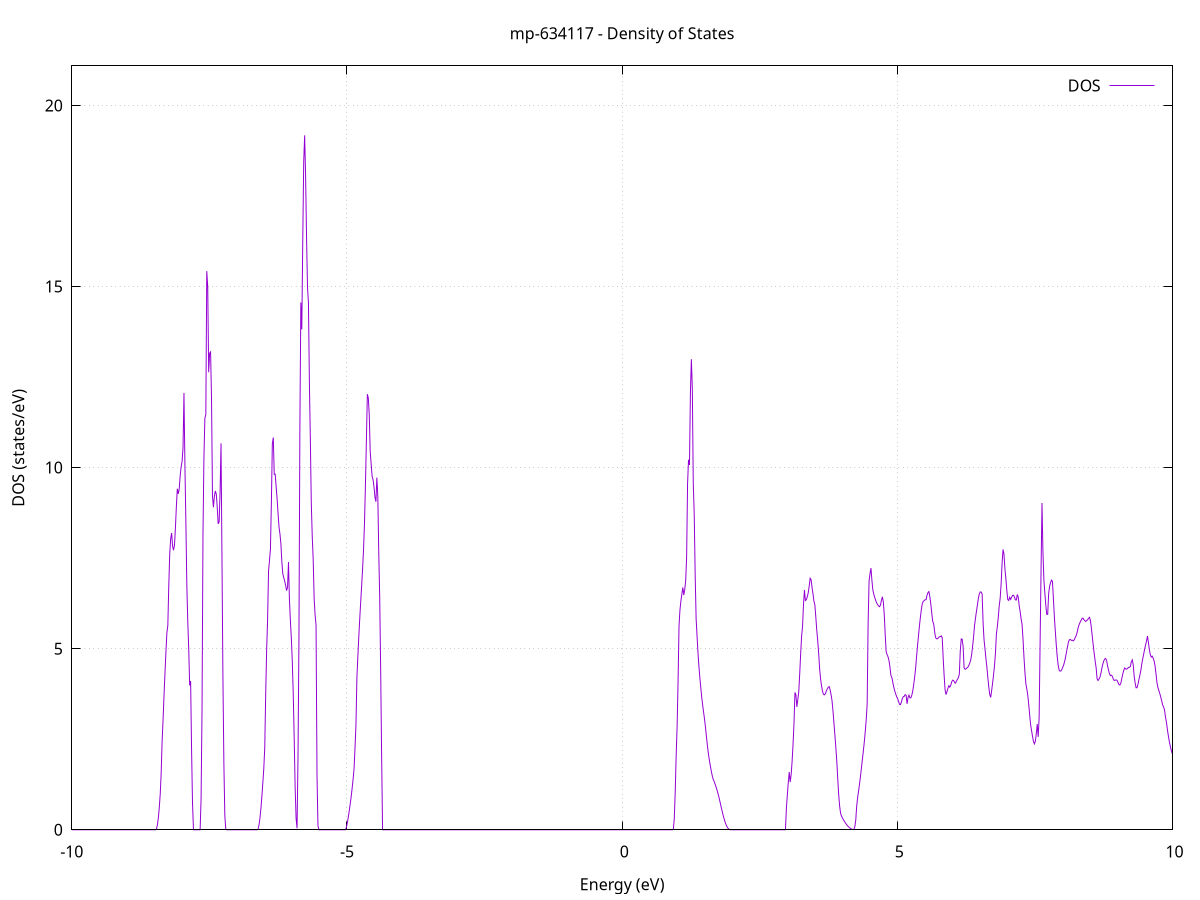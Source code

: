 set title 'mp-634117 - Density of States'
set xlabel 'Energy (eV)'
set ylabel 'DOS (states/eV)'
set grid
set xrange [-10:10]
set yrange [0:21.091]
set xzeroaxis lt -1
set terminal png size 800,600
set output 'mp-634117_dos_gnuplot.png'
plot '-' using 1:2 with lines title 'DOS'
-15.126700 0.000000
-15.109400 0.000000
-15.092100 0.000000
-15.074900 0.000000
-15.057600 0.000000
-15.040300 0.000000
-15.023100 0.000000
-15.005800 0.000000
-14.988500 0.000000
-14.971300 0.000000
-14.954000 0.000000
-14.936700 0.000000
-14.919500 0.000000
-14.902200 0.000000
-14.884900 0.000000
-14.867700 0.000000
-14.850400 0.000000
-14.833100 0.000000
-14.815900 0.000000
-14.798600 0.000000
-14.781300 0.000000
-14.764100 0.000000
-14.746800 0.000000
-14.729600 0.000000
-14.712300 0.000000
-14.695000 0.000000
-14.677800 0.000000
-14.660500 0.000000
-14.643200 0.000000
-14.626000 0.000000
-14.608700 0.000000
-14.591400 0.000000
-14.574200 0.000000
-14.556900 0.000000
-14.539600 0.000000
-14.522400 0.000000
-14.505100 0.000000
-14.487800 0.000000
-14.470600 0.000000
-14.453300 0.000000
-14.436000 0.000000
-14.418800 0.000000
-14.401500 0.000000
-14.384300 0.000000
-14.367000 0.000000
-14.349700 0.000000
-14.332500 0.000000
-14.315200 0.000000
-14.297900 0.000000
-14.280700 0.000000
-14.263400 0.000000
-14.246100 0.000000
-14.228900 0.000000
-14.211600 0.000000
-14.194300 0.000000
-14.177100 0.000000
-14.159800 0.000000
-14.142500 0.000000
-14.125300 0.000000
-14.108000 0.000000
-14.090700 0.000000
-14.073500 0.000000
-14.056200 0.000000
-14.039000 0.000000
-14.021700 0.000000
-14.004400 0.000000
-13.987200 0.000000
-13.969900 0.000000
-13.952600 0.000000
-13.935400 0.000000
-13.918100 0.000000
-13.900800 0.000000
-13.883600 0.000000
-13.866300 0.000000
-13.849000 0.000000
-13.831800 0.000000
-13.814500 0.000000
-13.797200 0.000000
-13.780000 0.000000
-13.762700 0.000000
-13.745400 0.000000
-13.728200 0.000000
-13.710900 0.000000
-13.693600 0.000000
-13.676400 0.000000
-13.659100 0.000000
-13.641900 0.000000
-13.624600 0.000000
-13.607300 0.000000
-13.590100 0.000000
-13.572800 0.000000
-13.555500 0.002300
-13.538300 0.334700
-13.521000 1.229500
-13.503700 2.636000
-13.486500 3.581700
-13.469200 4.041300
-13.451900 4.867600
-13.434700 5.937600
-13.417400 7.369400
-13.400100 9.612700
-13.382900 12.185100
-13.365600 14.340100
-13.348300 15.186400
-13.331100 16.667200
-13.313800 20.142000
-13.296600 24.409100
-13.279300 22.280700
-13.262000 21.155900
-13.244800 20.695400
-13.227500 13.787500
-13.210200 8.795200
-13.193000 1.595400
-13.175700 0.000000
-13.158400 0.000000
-13.141200 0.000000
-13.123900 0.000000
-13.106600 0.000000
-13.089400 0.000000
-13.072100 0.000000
-13.054800 0.000000
-13.037600 0.000000
-13.020300 0.000000
-13.003000 0.000000
-12.985800 0.000000
-12.968500 0.000000
-12.951300 0.000000
-12.934000 0.000000
-12.916700 0.000000
-12.899500 0.000000
-12.882200 0.000000
-12.864900 0.000000
-12.847700 0.000000
-12.830400 0.000000
-12.813100 0.000000
-12.795900 0.000000
-12.778600 0.000000
-12.761300 0.000000
-12.744100 0.000000
-12.726800 0.000000
-12.709500 0.000000
-12.692300 0.000000
-12.675000 0.000000
-12.657700 0.000000
-12.640500 0.000000
-12.623200 0.000000
-12.605900 0.000000
-12.588700 0.000000
-12.571400 0.000000
-12.554200 0.000000
-12.536900 0.000000
-12.519600 0.000000
-12.502400 0.000000
-12.485100 0.000000
-12.467800 0.000000
-12.450600 0.000000
-12.433300 0.000000
-12.416000 0.000000
-12.398800 0.000000
-12.381500 0.000000
-12.364200 0.000000
-12.347000 0.000000
-12.329700 0.000000
-12.312400 0.000000
-12.295200 0.000000
-12.277900 0.000000
-12.260600 0.000000
-12.243400 0.000000
-12.226100 0.000000
-12.208900 0.000000
-12.191600 0.000000
-12.174300 0.000000
-12.157100 0.000000
-12.139800 0.000000
-12.122500 0.000000
-12.105300 0.000000
-12.088000 0.000000
-12.070700 0.000000
-12.053500 0.000000
-12.036200 0.000000
-12.018900 0.000000
-12.001700 0.000000
-11.984400 0.000000
-11.967100 0.000000
-11.949900 0.000000
-11.932600 0.000000
-11.915300 0.000000
-11.898100 0.000000
-11.880800 0.000000
-11.863600 0.000000
-11.846300 0.000000
-11.829000 0.000000
-11.811800 0.000000
-11.794500 0.000000
-11.777200 0.000000
-11.760000 0.000000
-11.742700 0.000000
-11.725400 0.000000
-11.708200 0.000000
-11.690900 0.000000
-11.673600 0.000000
-11.656400 0.000000
-11.639100 0.000000
-11.621800 0.000000
-11.604600 0.000000
-11.587300 0.000000
-11.570000 0.000000
-11.552800 0.000000
-11.535500 0.000000
-11.518300 0.000000
-11.501000 0.000000
-11.483700 0.000000
-11.466500 0.000000
-11.449200 0.000000
-11.431900 0.000000
-11.414700 0.000000
-11.397400 0.000000
-11.380100 0.000000
-11.362900 0.000000
-11.345600 0.000000
-11.328300 0.000000
-11.311100 0.000000
-11.293800 0.000000
-11.276500 0.000000
-11.259300 0.000000
-11.242000 0.000000
-11.224700 0.000000
-11.207500 0.000000
-11.190200 0.000000
-11.172900 0.000000
-11.155700 0.000000
-11.138400 0.000000
-11.121200 0.000000
-11.103900 0.000000
-11.086600 0.000000
-11.069400 0.000000
-11.052100 0.000000
-11.034800 0.000000
-11.017600 0.000000
-11.000300 0.000000
-10.983000 0.000000
-10.965800 0.000000
-10.948500 0.000000
-10.931200 0.000000
-10.914000 0.000000
-10.896700 0.000000
-10.879400 0.000000
-10.862200 0.000000
-10.844900 0.000000
-10.827600 0.000000
-10.810400 0.000000
-10.793100 0.000000
-10.775900 0.000000
-10.758600 0.000000
-10.741300 0.000000
-10.724100 0.000000
-10.706800 0.000000
-10.689500 0.000000
-10.672300 0.000000
-10.655000 0.000000
-10.637700 0.000000
-10.620500 0.000000
-10.603200 0.000000
-10.585900 0.000000
-10.568700 0.000000
-10.551400 0.000000
-10.534100 0.000000
-10.516900 0.000000
-10.499600 0.000000
-10.482300 0.000000
-10.465100 0.000000
-10.447800 0.000000
-10.430600 0.000000
-10.413300 0.000000
-10.396000 0.000000
-10.378800 0.000000
-10.361500 0.000000
-10.344200 0.000000
-10.327000 0.000000
-10.309700 0.000000
-10.292400 0.000000
-10.275200 0.000000
-10.257900 0.000000
-10.240600 0.000000
-10.223400 0.000000
-10.206100 0.000000
-10.188800 0.000000
-10.171600 0.000000
-10.154300 0.000000
-10.137000 0.000000
-10.119800 0.000000
-10.102500 0.000000
-10.085200 0.000000
-10.068000 0.000000
-10.050700 0.000000
-10.033500 0.000000
-10.016200 0.000000
-9.998900 0.000000
-9.981700 0.000000
-9.964400 0.000000
-9.947100 0.000000
-9.929900 0.000000
-9.912600 0.000000
-9.895300 0.000000
-9.878100 0.000000
-9.860800 0.000000
-9.843500 0.000000
-9.826300 0.000000
-9.809000 0.000000
-9.791700 0.000000
-9.774500 0.000000
-9.757200 0.000000
-9.739900 0.000000
-9.722700 0.000000
-9.705400 0.000000
-9.688200 0.000000
-9.670900 0.000000
-9.653600 0.000000
-9.636400 0.000000
-9.619100 0.000000
-9.601800 0.000000
-9.584600 0.000000
-9.567300 0.000000
-9.550000 0.000000
-9.532800 0.000000
-9.515500 0.000000
-9.498200 0.000000
-9.481000 0.000000
-9.463700 0.000000
-9.446400 0.000000
-9.429200 0.000000
-9.411900 0.000000
-9.394600 0.000000
-9.377400 0.000000
-9.360100 0.000000
-9.342900 0.000000
-9.325600 0.000000
-9.308300 0.000000
-9.291100 0.000000
-9.273800 0.000000
-9.256500 0.000000
-9.239300 0.000000
-9.222000 0.000000
-9.204700 0.000000
-9.187500 0.000000
-9.170200 0.000000
-9.152900 0.000000
-9.135700 0.000000
-9.118400 0.000000
-9.101100 0.000000
-9.083900 0.000000
-9.066600 0.000000
-9.049300 0.000000
-9.032100 0.000000
-9.014800 0.000000
-8.997500 0.000000
-8.980300 0.000000
-8.963000 0.000000
-8.945800 0.000000
-8.928500 0.000000
-8.911200 0.000000
-8.894000 0.000000
-8.876700 0.000000
-8.859400 0.000000
-8.842200 0.000000
-8.824900 0.000000
-8.807600 0.000000
-8.790400 0.000000
-8.773100 0.000000
-8.755800 0.000000
-8.738600 0.000000
-8.721300 0.000000
-8.704000 0.000000
-8.686800 0.000000
-8.669500 0.000000
-8.652200 0.000000
-8.635000 0.000000
-8.617700 0.000000
-8.600500 0.000000
-8.583200 0.000000
-8.565900 0.000000
-8.548700 0.000000
-8.531400 0.000000
-8.514100 0.000000
-8.496900 0.000000
-8.479600 0.000000
-8.462300 0.021000
-8.445100 0.126800
-8.427800 0.321800
-8.410500 0.606100
-8.393300 0.979600
-8.376000 1.562900
-8.358700 2.445100
-8.341500 3.033800
-8.324200 3.716600
-8.306900 4.321600
-8.289700 4.899600
-8.272400 5.434800
-8.255200 5.634000
-8.237900 6.734600
-8.220600 7.608800
-8.203400 8.033200
-8.186100 8.192200
-8.168800 7.831500
-8.151600 7.718800
-8.134300 7.853200
-8.117000 8.332800
-8.099800 8.930500
-8.082500 9.416300
-8.065200 9.274900
-8.048000 9.414800
-8.030700 9.772100
-8.013400 10.020800
-7.996200 10.167000
-7.978900 10.541100
-7.961600 12.058300
-7.944400 10.054100
-7.927100 8.486800
-7.909800 6.754600
-7.892600 5.753300
-7.875300 4.988300
-7.858100 3.984600
-7.840800 4.105500
-7.823500 2.196700
-7.806300 0.717700
-7.789000 0.000000
-7.771700 0.000000
-7.754500 0.000000
-7.737200 0.000000
-7.719900 0.000000
-7.702700 0.000000
-7.685400 0.000000
-7.668100 0.000000
-7.650900 0.851100
-7.633600 3.305600
-7.616300 8.153000
-7.599100 10.280800
-7.581800 11.363000
-7.564500 11.463100
-7.547300 15.424100
-7.530000 14.993900
-7.512800 12.631700
-7.495500 13.158300
-7.478200 13.194200
-7.461000 11.910600
-7.443700 9.206100
-7.426400 8.903600
-7.409200 9.206300
-7.391900 9.354600
-7.374600 9.267400
-7.357400 8.911400
-7.340100 8.446000
-7.322800 8.500200
-7.305600 9.310400
-7.288300 10.670200
-7.271000 7.432400
-7.253800 4.183600
-7.236500 1.819300
-7.219200 0.389300
-7.202000 0.012200
-7.184700 0.000000
-7.167500 0.000000
-7.150200 0.000000
-7.132900 0.000000
-7.115700 0.000000
-7.098400 0.000000
-7.081100 0.000000
-7.063900 0.000000
-7.046600 0.000000
-7.029300 0.000000
-7.012100 0.000000
-6.994800 0.000000
-6.977500 0.000000
-6.960300 0.000000
-6.943000 0.000000
-6.925700 0.000000
-6.908500 0.000000
-6.891200 0.000000
-6.873900 0.000000
-6.856700 0.000000
-6.839400 0.000000
-6.822100 0.000000
-6.804900 0.000000
-6.787600 0.000000
-6.770400 0.000000
-6.753100 0.000000
-6.735800 0.000000
-6.718600 0.000000
-6.701300 0.000000
-6.684000 0.000000
-6.666800 0.000000
-6.649500 0.000000
-6.632200 0.000000
-6.615000 0.014200
-6.597700 0.139300
-6.580400 0.332600
-6.563200 0.594300
-6.545900 0.924300
-6.528600 1.301600
-6.511400 1.689300
-6.494100 2.252800
-6.476800 3.742000
-6.459600 4.954900
-6.442300 5.803400
-6.425100 7.141800
-6.407800 7.438400
-6.390500 7.745300
-6.373300 9.040400
-6.356000 10.663400
-6.338700 10.830300
-6.321500 9.813000
-6.304200 9.818200
-6.286900 9.473200
-6.269700 9.143500
-6.252400 8.739900
-6.235100 8.366200
-6.217900 8.170300
-6.200600 7.900100
-6.183300 7.398800
-6.166100 7.070000
-6.148800 6.962600
-6.131500 6.865300
-6.114300 6.744500
-6.097000 6.604000
-6.079800 6.696500
-6.062500 7.391800
-6.045200 6.341900
-6.028000 5.774500
-6.010700 5.290100
-5.993400 4.641800
-5.976200 3.751300
-5.958900 2.520000
-5.941600 1.168600
-5.924400 0.308100
-5.907100 0.041600
-5.889800 1.986200
-5.872600 5.280000
-5.855300 11.171900
-5.838000 14.559400
-5.820800 13.813000
-5.803500 16.236400
-5.786200 18.428200
-5.769000 19.173500
-5.751700 18.064500
-5.734400 16.359400
-5.717200 14.985300
-5.699900 14.555300
-5.682700 12.336600
-5.665400 10.777300
-5.648100 9.006600
-5.630900 8.098100
-5.613600 7.454200
-5.596300 6.379800
-5.579100 5.929300
-5.561800 5.650700
-5.544500 1.518900
-5.527300 0.113500
-5.510000 0.000000
-5.492700 0.000000
-5.475500 0.000000
-5.458200 0.000000
-5.440900 0.000000
-5.423700 0.000000
-5.406400 0.000000
-5.389100 0.000000
-5.371900 0.000000
-5.354600 0.000000
-5.337400 0.000000
-5.320100 0.000000
-5.302800 0.000000
-5.285600 0.000000
-5.268300 0.000000
-5.251000 0.000000
-5.233800 0.000000
-5.216500 0.000000
-5.199200 0.000000
-5.182000 0.000000
-5.164700 0.000000
-5.147400 0.000000
-5.130200 0.000000
-5.112900 0.000000
-5.095600 0.000000
-5.078400 0.000000
-5.061100 0.000000
-5.043800 0.000000
-5.026600 0.000000
-5.009300 0.074200
-4.992100 0.205000
-4.974800 0.358700
-4.957500 0.535300
-4.940300 0.722300
-4.923000 0.922900
-4.905700 1.149400
-4.888500 1.401700
-4.871200 1.682900
-4.853900 2.255600
-4.836700 2.892600
-4.819400 4.204900
-4.802100 4.791700
-4.784900 5.337300
-4.767600 5.830300
-4.750300 6.297700
-4.733100 6.743700
-4.715800 7.207700
-4.698500 7.752200
-4.681300 8.479700
-4.664000 9.548900
-4.646800 10.771000
-4.629500 12.026600
-4.612200 11.923800
-4.595000 11.459000
-4.577700 10.437800
-4.560400 10.095500
-4.543200 9.756800
-4.525900 9.665700
-4.508600 9.462200
-4.491400 9.178400
-4.474100 9.058000
-4.456800 9.722300
-4.439600 9.211100
-4.422300 7.651500
-4.405000 6.420200
-4.387800 4.433700
-4.370500 2.083500
-4.353200 0.000000
-4.336000 0.000000
-4.318700 0.000000
-4.301400 0.000000
-4.284200 0.000000
-4.266900 0.000000
-4.249700 0.000000
-4.232400 0.000000
-4.215100 0.000000
-4.197900 0.000000
-4.180600 0.000000
-4.163300 0.000000
-4.146100 0.000000
-4.128800 0.000000
-4.111500 0.000000
-4.094300 0.000000
-4.077000 0.000000
-4.059700 0.000000
-4.042500 0.000000
-4.025200 0.000000
-4.007900 0.000000
-3.990700 0.000000
-3.973400 0.000000
-3.956100 0.000000
-3.938900 0.000000
-3.921600 0.000000
-3.904400 0.000000
-3.887100 0.000000
-3.869800 0.000000
-3.852600 0.000000
-3.835300 0.000000
-3.818000 0.000000
-3.800800 0.000000
-3.783500 0.000000
-3.766200 0.000000
-3.749000 0.000000
-3.731700 0.000000
-3.714400 0.000000
-3.697200 0.000000
-3.679900 0.000000
-3.662600 0.000000
-3.645400 0.000000
-3.628100 0.000000
-3.610800 0.000000
-3.593600 0.000000
-3.576300 0.000000
-3.559100 0.000000
-3.541800 0.000000
-3.524500 0.000000
-3.507300 0.000000
-3.490000 0.000000
-3.472700 0.000000
-3.455500 0.000000
-3.438200 0.000000
-3.420900 0.000000
-3.403700 0.000000
-3.386400 0.000000
-3.369100 0.000000
-3.351900 0.000000
-3.334600 0.000000
-3.317300 0.000000
-3.300100 0.000000
-3.282800 0.000000
-3.265500 0.000000
-3.248300 0.000000
-3.231000 0.000000
-3.213700 0.000000
-3.196500 0.000000
-3.179200 0.000000
-3.162000 0.000000
-3.144700 0.000000
-3.127400 0.000000
-3.110200 0.000000
-3.092900 0.000000
-3.075600 0.000000
-3.058400 0.000000
-3.041100 0.000000
-3.023800 0.000000
-3.006600 0.000000
-2.989300 0.000000
-2.972000 0.000000
-2.954800 0.000000
-2.937500 0.000000
-2.920200 0.000000
-2.903000 0.000000
-2.885700 0.000000
-2.868400 0.000000
-2.851200 0.000000
-2.833900 0.000000
-2.816700 0.000000
-2.799400 0.000000
-2.782100 0.000000
-2.764900 0.000000
-2.747600 0.000000
-2.730300 0.000000
-2.713100 0.000000
-2.695800 0.000000
-2.678500 0.000000
-2.661300 0.000000
-2.644000 0.000000
-2.626700 0.000000
-2.609500 0.000000
-2.592200 0.000000
-2.574900 0.000000
-2.557700 0.000000
-2.540400 0.000000
-2.523100 0.000000
-2.505900 0.000000
-2.488600 0.000000
-2.471400 0.000000
-2.454100 0.000000
-2.436800 0.000000
-2.419600 0.000000
-2.402300 0.000000
-2.385000 0.000000
-2.367800 0.000000
-2.350500 0.000000
-2.333200 0.000000
-2.316000 0.000000
-2.298700 0.000000
-2.281400 0.000000
-2.264200 0.000000
-2.246900 0.000000
-2.229600 0.000000
-2.212400 0.000000
-2.195100 0.000000
-2.177800 0.000000
-2.160600 0.000000
-2.143300 0.000000
-2.126000 0.000000
-2.108800 0.000000
-2.091500 0.000000
-2.074300 0.000000
-2.057000 0.000000
-2.039700 0.000000
-2.022500 0.000000
-2.005200 0.000000
-1.987900 0.000000
-1.970700 0.000000
-1.953400 0.000000
-1.936100 0.000000
-1.918900 0.000000
-1.901600 0.000000
-1.884300 0.000000
-1.867100 0.000000
-1.849800 0.000000
-1.832500 0.000000
-1.815300 0.000000
-1.798000 0.000000
-1.780700 0.000000
-1.763500 0.000000
-1.746200 0.000000
-1.729000 0.000000
-1.711700 0.000000
-1.694400 0.000000
-1.677200 0.000000
-1.659900 0.000000
-1.642600 0.000000
-1.625400 0.000000
-1.608100 0.000000
-1.590800 0.000000
-1.573600 0.000000
-1.556300 0.000000
-1.539000 0.000000
-1.521800 0.000000
-1.504500 0.000000
-1.487200 0.000000
-1.470000 0.000000
-1.452700 0.000000
-1.435400 0.000000
-1.418200 0.000000
-1.400900 0.000000
-1.383700 0.000000
-1.366400 0.000000
-1.349100 0.000000
-1.331900 0.000000
-1.314600 0.000000
-1.297300 0.000000
-1.280100 0.000000
-1.262800 0.000000
-1.245500 0.000000
-1.228300 0.000000
-1.211000 0.000000
-1.193700 0.000000
-1.176500 0.000000
-1.159200 0.000000
-1.141900 0.000000
-1.124700 0.000000
-1.107400 0.000000
-1.090100 0.000000
-1.072900 0.000000
-1.055600 0.000000
-1.038300 0.000000
-1.021100 0.000000
-1.003800 0.000000
-0.986600 0.000000
-0.969300 0.000000
-0.952000 0.000000
-0.934800 0.000000
-0.917500 0.000000
-0.900200 0.000000
-0.883000 0.000000
-0.865700 0.000000
-0.848400 0.000000
-0.831200 0.000000
-0.813900 0.000000
-0.796600 0.000000
-0.779400 0.000000
-0.762100 0.000000
-0.744800 0.000000
-0.727600 0.000000
-0.710300 0.000000
-0.693000 0.000000
-0.675800 0.000000
-0.658500 0.000000
-0.641300 0.000000
-0.624000 0.000000
-0.606700 0.000000
-0.589500 0.000000
-0.572200 0.000000
-0.554900 0.000000
-0.537700 0.000000
-0.520400 0.000000
-0.503100 0.000000
-0.485900 0.000000
-0.468600 0.000000
-0.451300 0.000000
-0.434100 0.000000
-0.416800 0.000000
-0.399500 0.000000
-0.382300 0.000000
-0.365000 0.000000
-0.347700 0.000000
-0.330500 0.000000
-0.313200 0.000000
-0.296000 0.000000
-0.278700 0.000000
-0.261400 0.000000
-0.244200 0.000000
-0.226900 0.000000
-0.209600 0.000000
-0.192400 0.000000
-0.175100 0.000000
-0.157800 0.000000
-0.140600 0.000000
-0.123300 0.000000
-0.106000 0.000000
-0.088800 0.000000
-0.071500 0.000000
-0.054200 0.000000
-0.037000 0.000000
-0.019700 0.000000
-0.002400 0.000000
0.014800 0.000000
0.032100 0.000000
0.049400 0.000000
0.066600 0.000000
0.083900 0.000000
0.101100 0.000000
0.118400 0.000000
0.135700 0.000000
0.152900 0.000000
0.170200 0.000000
0.187500 0.000000
0.204700 0.000000
0.222000 0.000000
0.239300 0.000000
0.256500 0.000000
0.273800 0.000000
0.291100 0.000000
0.308300 0.000000
0.325600 0.000000
0.342900 0.000000
0.360100 0.000000
0.377400 0.000000
0.394700 0.000000
0.411900 0.000000
0.429200 0.000000
0.446400 0.000000
0.463700 0.000000
0.481000 0.000000
0.498200 0.000000
0.515500 0.000000
0.532800 0.000000
0.550000 0.000000
0.567300 0.000000
0.584600 0.000000
0.601800 0.000000
0.619100 0.000000
0.636400 0.000000
0.653600 0.000000
0.670900 0.000000
0.688200 0.000000
0.705400 0.000000
0.722700 0.000000
0.740000 0.000000
0.757200 0.000000
0.774500 0.000000
0.791700 0.000000
0.809000 0.000000
0.826300 0.000000
0.843500 0.000000
0.860800 0.000000
0.878100 0.000000
0.895300 0.000000
0.912600 0.000000
0.929900 0.005400
0.947100 0.297900
0.964400 1.045700
0.981700 2.056200
0.998900 2.856000
1.016200 4.107800
1.033500 5.634500
1.050700 6.074800
1.068000 6.319500
1.085300 6.513700
1.102500 6.690000
1.119800 6.479900
1.137100 6.634500
1.154300 6.874800
1.171600 7.522300
1.188800 9.557600
1.206100 10.214700
1.223400 10.073900
1.240600 12.071200
1.257900 12.991800
1.275200 12.179100
1.292400 9.564700
1.309700 8.714300
1.327000 7.032100
1.344200 5.826100
1.361500 5.336200
1.378800 4.866100
1.396000 4.487200
1.413300 4.174700
1.430600 3.900900
1.447800 3.634200
1.465100 3.415500
1.482400 3.222100
1.499600 3.022000
1.516900 2.792100
1.534100 2.533000
1.551400 2.293700
1.568700 2.083100
1.585900 1.912800
1.603200 1.759500
1.620500 1.615100
1.637700 1.487500
1.655000 1.392100
1.672300 1.328700
1.689500 1.257800
1.706800 1.179500
1.724100 1.093700
1.741300 1.000400
1.758600 0.899600
1.775900 0.787000
1.793100 0.670500
1.810400 0.555400
1.827700 0.446900
1.844900 0.345500
1.862200 0.253000
1.879400 0.174700
1.896700 0.110800
1.914000 0.061400
1.931200 0.026500
1.948500 0.006000
1.965800 0.000000
1.983000 0.000000
2.000300 0.000000
2.017600 0.000000
2.034800 0.000000
2.052100 0.000000
2.069400 0.000000
2.086600 0.000000
2.103900 0.000000
2.121200 0.000000
2.138400 0.000000
2.155700 0.000000
2.173000 0.000000
2.190200 0.000000
2.207500 0.000000
2.224700 0.000000
2.242000 0.000000
2.259300 0.000000
2.276500 0.000000
2.293800 0.000000
2.311100 0.000000
2.328300 0.000000
2.345600 0.000000
2.362900 0.000000
2.380100 0.000000
2.397400 0.000000
2.414700 0.000000
2.431900 0.000000
2.449200 0.000000
2.466500 0.000000
2.483700 0.000000
2.501000 0.000000
2.518300 0.000000
2.535500 0.000000
2.552800 0.000000
2.570100 0.000000
2.587300 0.000000
2.604600 0.000000
2.621800 0.000000
2.639100 0.000000
2.656400 0.000000
2.673600 0.000000
2.690900 0.000000
2.708200 0.000000
2.725400 0.000000
2.742700 0.000000
2.760000 0.000000
2.777200 0.000000
2.794500 0.000000
2.811800 0.000000
2.829000 0.000000
2.846300 0.000000
2.863600 0.000000
2.880800 0.000000
2.898100 0.000000
2.915400 0.000000
2.932600 0.000000
2.949900 0.000000
2.967100 0.000000
2.984400 0.597200
3.001700 0.962600
3.018900 1.305500
3.036200 1.593500
3.053500 1.316600
3.070700 1.518700
3.088000 1.883000
3.105300 2.362500
3.122500 2.933500
3.139800 3.791600
3.157100 3.733400
3.174300 3.393300
3.191600 3.590300
3.208900 3.807100
3.226100 4.294300
3.243400 4.852800
3.260700 5.342000
3.277900 5.612300
3.295200 6.220100
3.312400 6.620600
3.329700 6.331700
3.347000 6.352200
3.364200 6.431800
3.381500 6.544400
3.398800 6.727100
3.416000 6.944700
3.433300 6.905400
3.450600 6.686300
3.467800 6.513000
3.485100 6.306200
3.502400 6.202900
3.519600 5.861400
3.536900 5.498000
3.554200 5.209300
3.571400 4.857000
3.588700 4.440700
3.606000 4.161600
3.623200 3.972800
3.640500 3.824300
3.657800 3.740900
3.675000 3.724400
3.692300 3.758700
3.709500 3.829700
3.726800 3.889600
3.744100 3.931500
3.761300 3.953300
3.778600 3.866200
3.795900 3.734500
3.813100 3.569200
3.830400 3.290100
3.847700 2.961400
3.864900 2.626000
3.882200 2.287900
3.899500 1.910700
3.916700 1.431700
3.934000 0.985200
3.951300 0.661300
3.968500 0.461900
3.985800 0.379600
4.003100 0.326800
4.020300 0.277900
4.037600 0.233000
4.054800 0.192000
4.072100 0.155000
4.089400 0.122000
4.106600 0.092900
4.123900 0.067800
4.141200 0.046600
4.158400 0.029400
4.175700 0.016100
4.193000 0.006800
4.210200 0.003700
4.227500 0.083000
4.244800 0.267400
4.262000 0.657800
4.279300 0.892700
4.296600 1.074500
4.313800 1.270900
4.331100 1.482100
4.348400 1.714200
4.365600 1.948800
4.382900 2.178700
4.400100 2.426500
4.417400 2.709700
4.434700 3.035000
4.451900 3.466900
4.469200 5.674200
4.486500 6.863400
4.503700 7.075800
4.521000 7.224400
4.538300 6.884600
4.555500 6.621100
4.572800 6.501200
4.590100 6.412300
4.607300 6.329600
4.624600 6.264400
4.641900 6.216900
4.659100 6.182400
4.676400 6.159200
4.693700 6.199700
4.710900 6.332400
4.728200 6.431000
4.745500 6.292300
4.762700 5.939200
4.780000 5.388400
4.797200 4.920600
4.814500 4.835500
4.831800 4.774900
4.849000 4.669200
4.866300 4.490800
4.883600 4.260300
4.900800 4.205600
4.918100 4.070700
4.935400 3.937600
4.952600 3.837100
4.969900 3.752100
4.987200 3.678000
5.004400 3.621400
5.021700 3.552800
5.039000 3.464900
5.056200 3.454400
5.073500 3.524300
5.090800 3.622000
5.108000 3.675900
5.125300 3.683800
5.142500 3.731300
5.159800 3.714800
5.177100 3.477600
5.194300 3.655400
5.211600 3.718200
5.228900 3.641400
5.246100 3.643900
5.263400 3.716800
5.280700 3.833800
5.297900 4.013400
5.315200 4.217500
5.332500 4.457600
5.349700 4.777600
5.367000 5.077300
5.384300 5.356200
5.401500 5.619000
5.418800 5.865200
5.436100 6.074500
5.453300 6.239900
5.470600 6.299900
5.487800 6.329300
5.505100 6.351100
5.522400 6.353400
5.539600 6.474800
5.556900 6.549400
5.574200 6.578200
5.591400 6.429500
5.608700 6.228800
5.626000 5.982600
5.643200 5.753300
5.660500 5.683900
5.677800 5.472000
5.695000 5.305900
5.712300 5.274500
5.729600 5.272400
5.746800 5.299300
5.764100 5.328100
5.781400 5.334100
5.798600 5.354200
5.815900 5.301100
5.833200 4.744700
5.850400 4.262100
5.867700 3.864700
5.884900 3.733400
5.902200 3.811500
5.919500 3.906500
5.936700 3.978200
5.954000 3.938700
5.971300 3.988200
5.988500 4.087600
6.005800 4.131900
6.023100 4.121800
6.040300 4.067600
6.057600 4.046800
6.074900 4.108600
6.092100 4.153000
6.109400 4.198300
6.126700 4.299000
6.143900 4.937500
6.161200 5.269400
6.178500 5.260400
6.195700 5.058000
6.213000 4.473200
6.230200 4.431200
6.247500 4.443100
6.264800 4.469100
6.282000 4.489700
6.299300 4.539900
6.316600 4.603400
6.333800 4.689400
6.351100 4.841500
6.368400 5.070200
6.385600 5.322300
6.402900 5.636300
6.420200 5.841000
6.437400 6.025400
6.454700 6.202500
6.472000 6.382900
6.489200 6.508300
6.506500 6.567600
6.523800 6.563700
6.541000 6.509400
6.558300 5.726000
6.575500 5.250200
6.592800 4.993200
6.610100 4.727200
6.627300 4.493600
6.644600 4.200100
6.661900 3.938900
6.679100 3.737200
6.696400 3.653600
6.713700 3.841800
6.730900 4.043100
6.748200 4.273000
6.765500 4.527700
6.782700 4.860700
6.800000 5.397800
6.817300 5.610000
6.834500 5.869500
6.851800 6.183400
6.869100 6.399700
6.886300 6.790600
6.903600 7.363900
6.920900 7.739600
6.938100 7.611200
6.955400 7.198300
6.972600 6.934100
6.989900 6.603400
7.007200 6.351700
7.024400 6.330900
7.041700 6.419200
7.059000 6.359300
7.076200 6.419400
7.093500 6.468200
7.110800 6.475600
7.128000 6.429400
7.145300 6.348900
7.162600 6.344100
7.179800 6.497000
7.197100 6.424300
7.214400 6.186900
7.231600 6.026900
7.248900 5.824500
7.266200 5.675300
7.283400 5.282600
7.300700 4.780500
7.317900 4.359800
7.335200 4.037400
7.352500 3.888900
7.369700 3.722400
7.387000 3.473500
7.404300 3.177700
7.421500 2.910300
7.438800 2.741800
7.456100 2.586800
7.473300 2.443500
7.490600 2.372400
7.507900 2.441100
7.525100 2.651600
7.542400 2.918900
7.559700 2.566100
7.576900 3.103500
7.594200 5.144100
7.611500 7.159700
7.628700 9.022300
7.646000 7.670200
7.663200 6.906900
7.680500 6.539800
7.697800 6.195500
7.715000 5.950500
7.732300 5.947400
7.749600 6.515300
7.766800 6.720400
7.784100 6.821700
7.801400 6.893700
7.818600 6.856100
7.835900 6.389300
7.853200 5.891800
7.870400 5.490300
7.887700 5.113600
7.905000 4.782300
7.922200 4.549400
7.939500 4.413700
7.956800 4.379700
7.974000 4.387200
7.991300 4.433700
8.008600 4.495900
8.025800 4.568200
8.043100 4.663900
8.060300 4.796000
8.077600 4.936200
8.094900 5.072400
8.112100 5.201400
8.129400 5.250600
8.146700 5.250800
8.163900 5.228700
8.181200 5.233800
8.198500 5.216500
8.215700 5.248900
8.233000 5.306900
8.250300 5.363000
8.267500 5.446700
8.284800 5.574700
8.302100 5.659600
8.319300 5.721100
8.336600 5.774500
8.353900 5.828600
8.371100 5.845400
8.388400 5.807000
8.405600 5.774500
8.422900 5.751200
8.440200 5.773000
8.457400 5.802400
8.474700 5.834500
8.492000 5.864000
8.509200 5.773100
8.526500 5.564700
8.543800 5.318900
8.561000 5.077900
8.578300 4.853100
8.595600 4.647400
8.612800 4.468400
8.630100 4.168100
8.647400 4.121000
8.664600 4.160900
8.681900 4.211800
8.699200 4.317000
8.716400 4.459800
8.733700 4.574800
8.750900 4.659300
8.768200 4.712700
8.785500 4.729500
8.802700 4.673300
8.820000 4.525200
8.837300 4.413400
8.854500 4.307200
8.871800 4.256900
8.889100 4.268600
8.906300 4.239700
8.923600 4.163100
8.940900 4.122700
8.958100 4.130700
8.975400 4.138100
8.992700 4.126000
9.009900 4.068300
9.027200 4.008100
9.044500 3.996200
9.061700 4.050600
9.079000 4.176600
9.096200 4.298400
9.113500 4.397500
9.130800 4.467700
9.148000 4.441100
9.165300 4.436600
9.182600 4.449500
9.199800 4.480000
9.217100 4.489700
9.234400 4.504000
9.251600 4.638200
9.268900 4.691700
9.286200 4.561000
9.303400 4.246500
9.320700 4.055300
9.338000 3.920800
9.355200 3.921000
9.372500 4.012500
9.389800 4.146200
9.407000 4.265400
9.424300 4.396400
9.441600 4.571400
9.458800 4.719300
9.476100 4.845000
9.493300 4.986600
9.510600 5.101100
9.527900 5.209700
9.545100 5.348100
9.562400 5.171500
9.579700 4.971200
9.596900 4.837900
9.614200 4.768800
9.631500 4.792000
9.648700 4.737400
9.666000 4.662300
9.683300 4.523600
9.700500 4.301400
9.717800 4.067500
9.735100 3.925600
9.752300 3.844500
9.769600 3.757700
9.786900 3.662800
9.804100 3.559400
9.821400 3.442800
9.838600 3.390800
9.855900 3.299300
9.873200 3.110200
9.890400 2.964500
9.907700 2.765400
9.925000 2.588600
9.942200 2.438300
9.959500 2.307800
9.976800 2.199200
9.994000 2.112600
10.011300 2.044800
10.028600 1.976500
10.045800 1.965700
10.063100 1.987800
10.080400 2.027000
10.097600 2.083100
10.114900 2.149200
10.132200 2.221600
10.149400 2.188400
10.166700 2.159900
10.183900 2.232500
10.201200 2.326100
10.218500 2.441200
10.235700 2.572900
10.253000 2.703000
10.270300 2.828800
10.287500 2.947900
10.304800 3.059700
10.322100 3.173800
10.339300 3.294200
10.356600 3.421100
10.373900 3.577200
10.391100 3.933600
10.408400 4.574500
10.425700 5.107300
10.442900 5.578900
10.460200 5.539200
10.477500 5.345300
10.494700 5.462100
10.512000 5.615200
10.529300 5.642000
10.546500 5.518200
10.563800 5.237200
10.581000 5.015800
10.598300 4.871200
10.615600 4.811500
10.632800 4.773500
10.650100 4.719200
10.667400 4.648800
10.684600 4.565800
10.701900 4.519300
10.719200 4.569500
10.736400 4.592600
10.753700 4.619200
10.771000 4.881900
10.788200 5.117700
10.805500 6.283500
10.822800 5.378700
10.840000 4.586100
10.857300 4.197400
10.874600 4.126300
10.891800 4.100000
10.909100 4.137700
10.926300 4.220500
10.943600 4.339600
10.960900 4.500500
10.978100 4.711300
10.995400 4.905100
11.012700 5.063500
11.029900 5.220800
11.047200 5.628400
11.064500 5.658400
11.081700 5.381000
11.099000 5.105900
11.116300 5.075000
11.133500 5.020400
11.150800 4.512300
11.168100 4.297700
11.185300 4.195100
11.202600 4.097300
11.219900 4.001500
11.237100 3.907400
11.254400 3.822100
11.271600 3.787400
11.288900 3.830700
11.306200 4.044000
11.323400 4.405600
11.340700 4.636600
11.358000 4.711000
11.375200 4.729000
11.392500 4.765300
11.409800 4.823900
11.427000 4.897000
11.444300 4.943600
11.461600 5.013600
11.478800 5.116300
11.496100 5.161900
11.513400 5.148000
11.530600 5.130800
11.547900 5.108000
11.565200 5.080700
11.582400 5.092700
11.599700 5.135900
11.617000 5.171000
11.634200 5.192800
11.651500 5.200500
11.668700 5.232900
11.686000 5.265200
11.703300 5.294600
11.720500 5.317700
11.737800 5.335000
11.755100 5.356600
11.772300 5.400000
11.789600 5.467300
11.806900 5.508300
11.824100 5.521900
11.841400 5.508200
11.858700 5.461000
11.875900 5.366100
11.893200 5.261800
11.910500 5.206400
11.927700 5.031900
11.945000 4.596400
11.962300 4.073500
11.979500 3.442800
11.996800 2.901100
12.014000 2.430500
12.031300 2.475500
12.048600 2.623100
12.065800 2.780800
12.083100 3.311800
12.100400 3.556900
12.117600 3.805700
12.134900 4.058500
12.152200 4.315400
12.169400 4.576200
12.186700 4.837700
12.204000 5.114100
12.221200 5.434200
12.238500 5.786900
12.255800 7.032500
12.273000 7.814400
12.290300 7.957900
12.307600 7.734700
12.324800 7.260100
12.342100 8.179400
12.359300 8.160300
12.376600 8.253100
12.393900 8.164700
12.411100 8.250600
12.428400 8.358200
12.445700 8.470900
12.462900 9.258700
12.480200 9.200200
12.497500 8.243700
12.514700 7.139600
12.532000 6.614100
12.549300 6.129900
12.566500 5.602500
12.583800 5.031900
12.601100 4.423800
12.618300 3.749400
12.635600 3.086100
12.652900 2.441600
12.670100 2.036500
12.687400 1.899100
12.704700 2.021600
12.721900 2.223300
12.739200 2.451100
12.756400 2.694300
12.773700 2.949500
12.791000 3.219800
12.808200 3.534200
12.825500 4.032200
12.842800 4.430800
12.860000 4.596500
12.877300 4.736300
12.894600 5.050100
12.911800 5.168500
12.929100 5.266000
12.946400 5.323800
12.963600 5.332500
12.980900 5.378500
12.998200 5.493500
13.015400 5.707300
13.032700 5.982000
13.050000 6.320000
13.067200 6.450200
13.084500 6.698700
13.101700 6.730800
13.119000 6.479700
13.136300 6.006700
13.153500 6.319900
13.170800 6.536500
13.188100 6.586100
13.205300 6.468600
13.222600 6.173100
13.239900 5.796500
13.257100 5.584400
13.274400 5.401200
13.291700 5.246900
13.308900 5.252600
13.326200 4.590200
13.343500 4.390200
13.360700 4.205200
13.378000 4.030500
13.395300 3.851700
13.412500 3.685500
13.429800 3.598100
13.447000 3.567100
13.464300 3.559500
13.481600 3.575300
13.498800 3.614500
13.516100 3.671300
13.533400 3.734900
13.550600 3.804600
13.567900 3.926700
13.585200 4.088900
13.602400 4.197000
13.619700 4.261400
13.637000 4.214100
13.654200 4.349000
13.671500 4.675400
13.688800 4.952100
13.706000 5.100200
13.723300 5.157900
13.740600 5.094600
13.757800 4.934900
13.775100 4.726200
13.792400 4.533800
13.809600 4.346400
13.826900 4.111200
13.844100 4.030900
13.861400 4.022600
13.878700 4.236700
13.895900 4.420100
13.913200 4.610300
13.930500 4.843200
13.947700 5.005900
13.965000 5.110400
13.982300 5.212100
13.999500 5.324800
14.016800 5.448000
14.034100 5.540700
14.051300 5.606000
14.068600 5.652100
14.085900 5.679000
14.103100 5.689400
14.120400 5.628500
14.137700 5.499000
14.154900 5.335500
14.172200 5.084800
14.189400 4.457900
14.206700 3.913200
14.224000 3.575400
14.241200 3.293500
14.258500 3.024200
14.275800 2.837700
14.293000 2.685100
14.310300 2.552100
14.327600 2.438700
14.344800 2.344900
14.362100 2.269100
14.379400 2.202800
14.396600 2.144900
14.413900 2.095200
14.431200 2.061600
14.448400 2.116800
14.465700 2.231200
14.483000 2.289900
14.500200 2.376300
14.517500 2.490400
14.534700 2.632100
14.552000 2.807500
14.569300 3.033800
14.586500 3.224800
14.603800 3.399800
14.621100 3.576500
14.638300 3.758400
14.655600 4.173400
14.672900 5.027900
14.690100 5.495300
14.707400 5.830400
14.724700 6.158800
14.741900 6.489100
14.759200 6.795000
14.776500 7.056500
14.793700 7.279600
14.811000 7.285700
14.828300 7.670100
14.845500 6.602700
14.862800 6.201700
14.880000 5.911600
14.897300 5.732000
14.914600 5.662100
14.931800 5.616800
14.949100 5.582800
14.966400 5.559900
14.983600 5.481300
15.000900 5.399400
15.018200 5.315800
15.035400 5.241400
15.052700 5.182100
15.070000 5.136500
15.087200 5.103800
15.104500 5.008100
15.121800 4.741200
15.139000 4.546400
15.156300 4.457000
15.173600 4.447800
15.190800 4.467500
15.208100 4.461300
15.225400 4.303000
15.242600 4.252600
15.259900 4.213200
15.277100 4.194300
15.294400 4.203700
15.311700 4.243400
15.328900 4.343200
15.346200 4.686300
15.363500 4.915100
15.380700 5.026700
15.398000 5.127200
15.415300 5.227400
15.432500 5.328300
15.449800 5.429900
15.467100 5.547800
15.484300 5.733400
15.501600 5.978500
15.518900 6.253700
15.536100 6.557300
15.553400 6.776600
15.570700 6.906700
15.587900 7.227300
15.605200 7.520400
15.622400 7.671100
15.639700 7.654400
15.657000 7.472500
15.674200 7.116600
15.691500 6.804600
15.708800 6.534500
15.726000 6.257400
15.743300 5.971600
15.760600 5.588400
15.777800 5.214900
15.795100 4.864000
15.812400 4.539600
15.829600 4.240600
15.846900 3.963700
15.864200 3.807900
15.881400 3.614900
15.898700 3.364400
15.916000 3.188200
15.933200 3.159200
15.950500 3.349000
15.967700 3.709300
15.985000 4.081800
16.002300 4.405400
16.019500 4.698200
16.036800 4.947000
16.054100 5.166200
16.071300 5.349500
16.088600 5.368600
16.105900 5.359200
16.123100 5.590300
16.140400 5.781400
16.157700 5.891200
16.174900 5.751800
16.192200 6.259100
16.209500 7.089400
16.226700 7.438100
16.244000 7.732700
16.261300 7.163400
16.278500 7.034200
16.295800 6.924300
16.313100 6.812100
16.330300 6.643100
16.347600 6.427400
16.364800 6.374900
16.382100 6.389700
16.399400 6.404500
16.416600 6.401800
16.433900 6.393300
16.451200 6.381100
16.468400 7.893700
16.485700 6.670200
16.503000 5.756900
16.520200 5.080200
16.537500 4.684300
16.554800 4.425800
16.572000 4.028800
16.589300 3.434300
16.606600 2.993700
16.623800 2.680300
16.641100 2.489700
16.658400 2.408400
16.675600 2.394200
16.692900 2.444400
16.710100 2.612200
16.727400 2.871100
16.744700 3.160000
16.761900 3.319400
16.779200 3.363700
16.796500 3.405100
16.813700 3.484300
16.831000 3.546900
16.848300 3.597400
16.865500 3.670900
16.882800 3.768100
16.900100 3.866600
16.917300 3.969900
16.934600 4.097800
16.951900 4.248600
16.969100 4.425700
16.986400 4.632600
17.003700 4.791800
17.020900 5.008100
17.038200 5.252300
17.055400 5.476500
17.072700 5.695300
17.090000 6.071600
17.107200 6.515300
17.124500 6.775200
17.141800 6.786800
17.159000 6.731200
17.176300 6.694700
17.193600 6.588200
17.210800 6.404500
17.228100 6.222900
17.245400 6.196000
17.262600 6.145000
17.279900 6.084000
17.297200 5.991200
17.314400 5.788300
17.331700 5.511800
17.349000 5.234600
17.366200 4.928900
17.383500 4.554700
17.400800 4.224400
17.418000 3.879300
17.435300 3.517500
17.452500 3.155600
17.469800 2.782100
17.487100 2.394800
17.504300 2.099600
17.521600 1.838900
17.538900 1.603300
17.556100 1.395300
17.573400 1.234500
17.590700 1.082400
17.607900 0.939000
17.625200 0.804300
17.642500 0.678200
17.659700 0.560900
17.677000 0.452300
17.694300 0.352300
17.711500 0.261100
17.728800 0.183200
17.746100 0.126800
17.763300 0.081400
17.780600 0.046000
17.797800 0.020600
17.815100 0.005300
17.832400 0.000000
17.849600 0.000000
17.866900 0.000000
17.884200 0.000000
17.901400 0.000000
17.918700 0.000000
17.936000 0.000000
17.953200 0.000000
17.970500 0.000000
17.987800 0.000000
18.005000 0.000000
18.022300 0.000000
18.039600 0.000000
18.056800 0.000000
18.074100 0.000000
18.091400 0.000000
18.108600 0.000000
18.125900 0.000000
18.143100 0.000000
18.160400 0.000000
18.177700 0.000000
18.194900 0.000000
18.212200 0.000000
18.229500 0.000000
18.246700 0.000000
18.264000 0.000000
18.281300 0.000000
18.298500 0.000000
18.315800 0.000000
18.333100 0.000000
18.350300 0.000000
18.367600 0.000000
18.384900 0.000000
18.402100 0.000000
18.419400 0.000000
18.436700 0.000000
18.453900 0.000000
18.471200 0.000000
18.488500 0.000000
18.505700 0.000000
18.523000 0.000000
18.540200 0.000000
18.557500 0.000000
18.574800 0.000000
18.592000 0.000000
18.609300 0.000000
18.626600 0.000000
18.643800 0.000000
18.661100 0.000000
18.678400 0.000000
18.695600 0.000000
18.712900 0.000000
18.730200 0.000000
18.747400 0.000000
18.764700 0.000000
18.782000 0.000000
18.799200 0.000000
18.816500 0.000000
18.833800 0.000000
18.851000 0.000000
18.868300 0.000000
18.885500 0.000000
18.902800 0.000000
18.920100 0.000000
18.937300 0.000000
18.954600 0.000000
18.971900 0.000000
18.989100 0.000000
19.006400 0.000000
19.023700 0.000000
19.040900 0.000000
19.058200 0.000000
19.075500 0.000000
19.092700 0.000000
19.110000 0.000000
19.127300 0.000000
19.144500 0.000000
19.161800 0.000000
19.179100 0.000000
19.196300 0.000000
19.213600 0.000000
19.230800 0.000000
19.248100 0.000000
19.265400 0.000000
19.282600 0.000000
19.299900 0.000000
19.317200 0.000000
19.334400 0.000000
19.351700 0.000000
19.369000 0.000000
19.386200 0.000000
19.403500 0.000000
e

